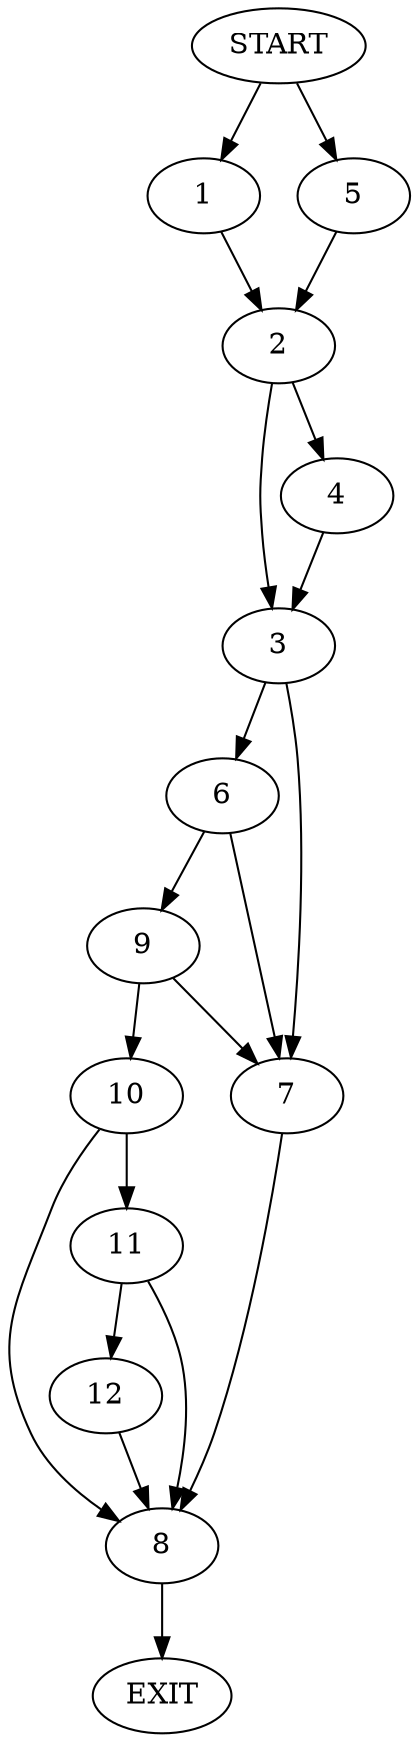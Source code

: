 digraph {
0 [label="START"]
13 [label="EXIT"]
0 -> 1
1 -> 2
2 -> 3
2 -> 4
0 -> 5
5 -> 2
3 -> 6
3 -> 7
4 -> 3
7 -> 8
6 -> 9
6 -> 7
9 -> 10
9 -> 7
10 -> 8
10 -> 11
8 -> 13
11 -> 8
11 -> 12
12 -> 8
}
